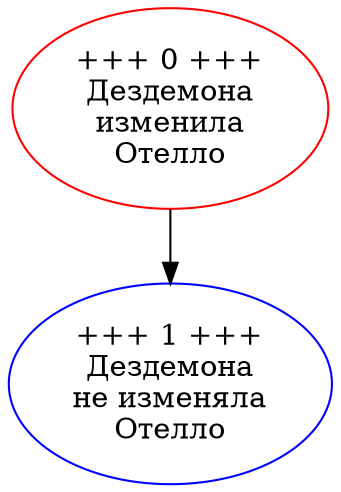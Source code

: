 digraph G {
	node [color=red]
	0 [label="+++ 0 +++
Дездемона
изменила
Отелло"]
	node [color=blue]
	1 [label="+++ 1 +++
Дездемона
не изменяла
Отелло"]
	0 -> 1
}
